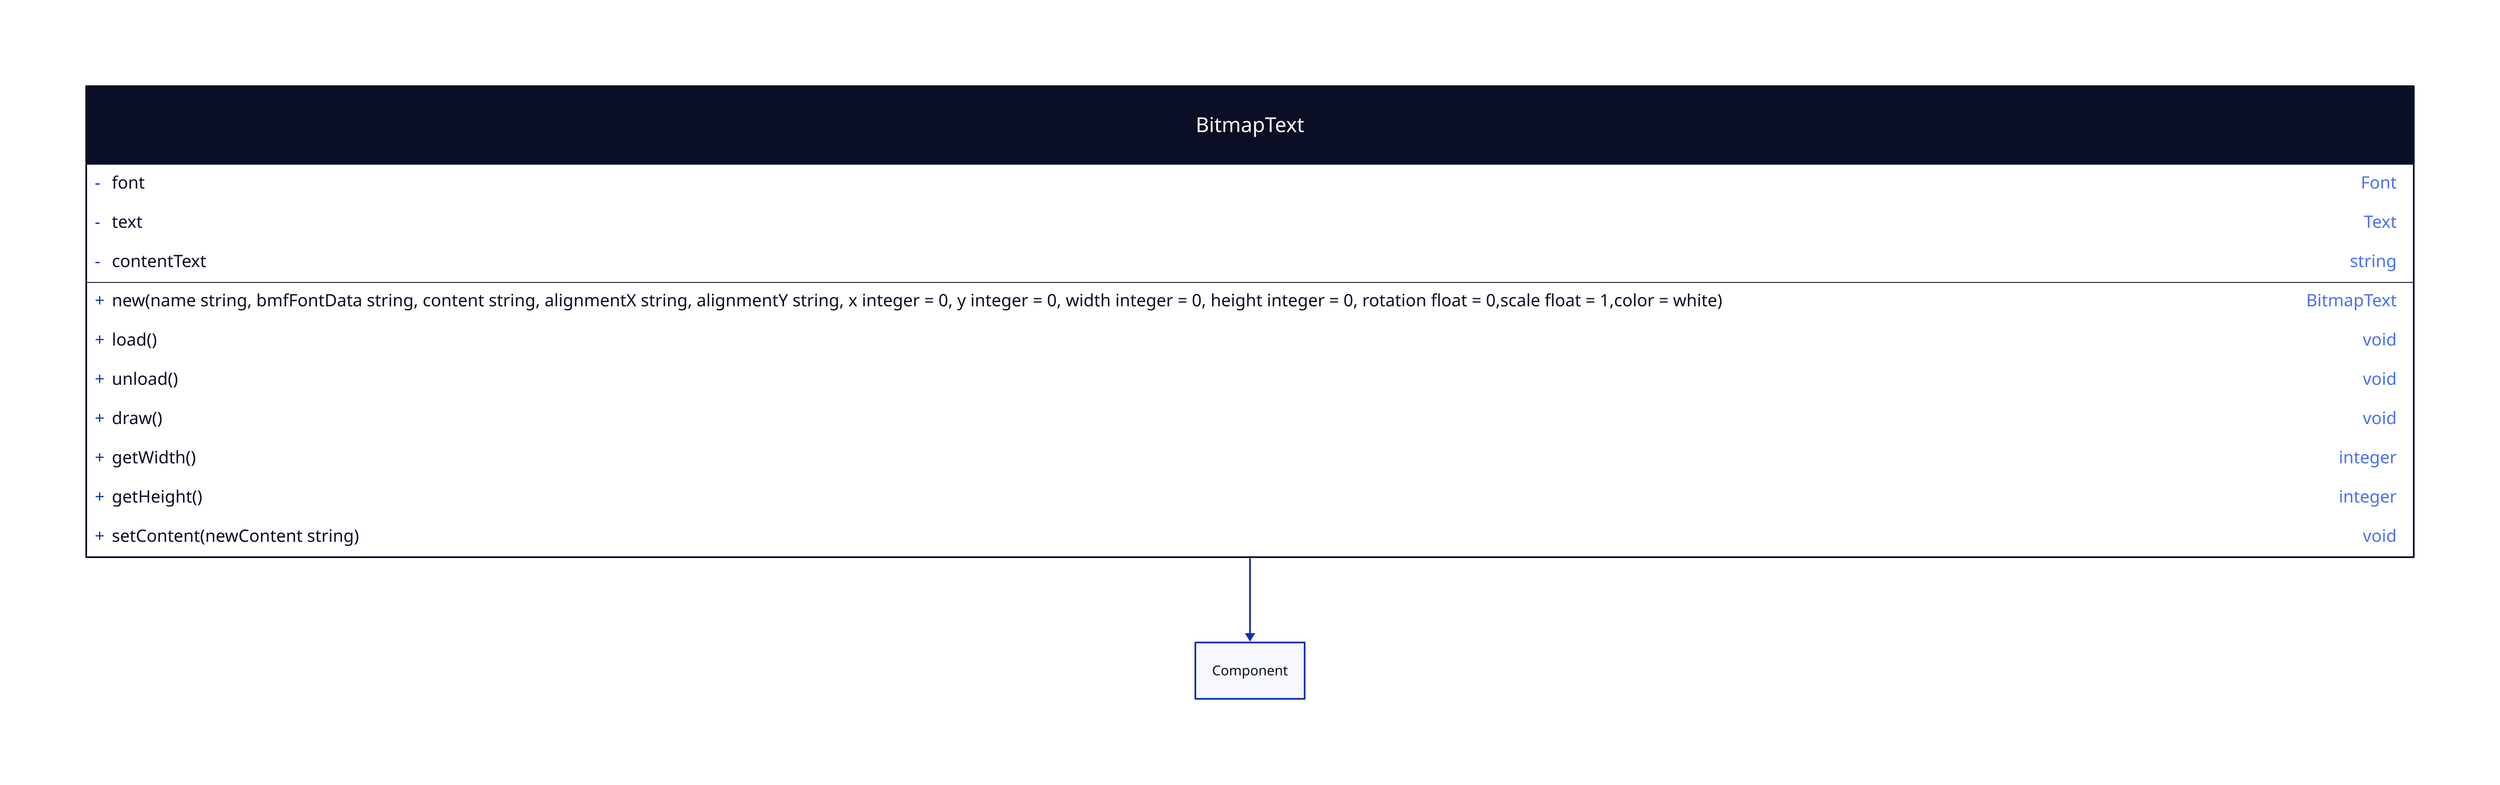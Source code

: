 BitmapText: {
  shape: class

  +new(name string, bmfFontData string, content string, alignmentX string, alignmentY string, x integer = 0, y integer = 0, width integer = 0, height integer = 0, rotation float = 0,scale float = 1,color = white): BitmapText

  -font: Font
  -text: Text
  -contentText: string

  +load(): void
  +unload(): void
  +draw(): void
  +getWidth(): integer
  +getHeight(): integer

  +setContent(newContent string): void
}

BitmapText -> Component
